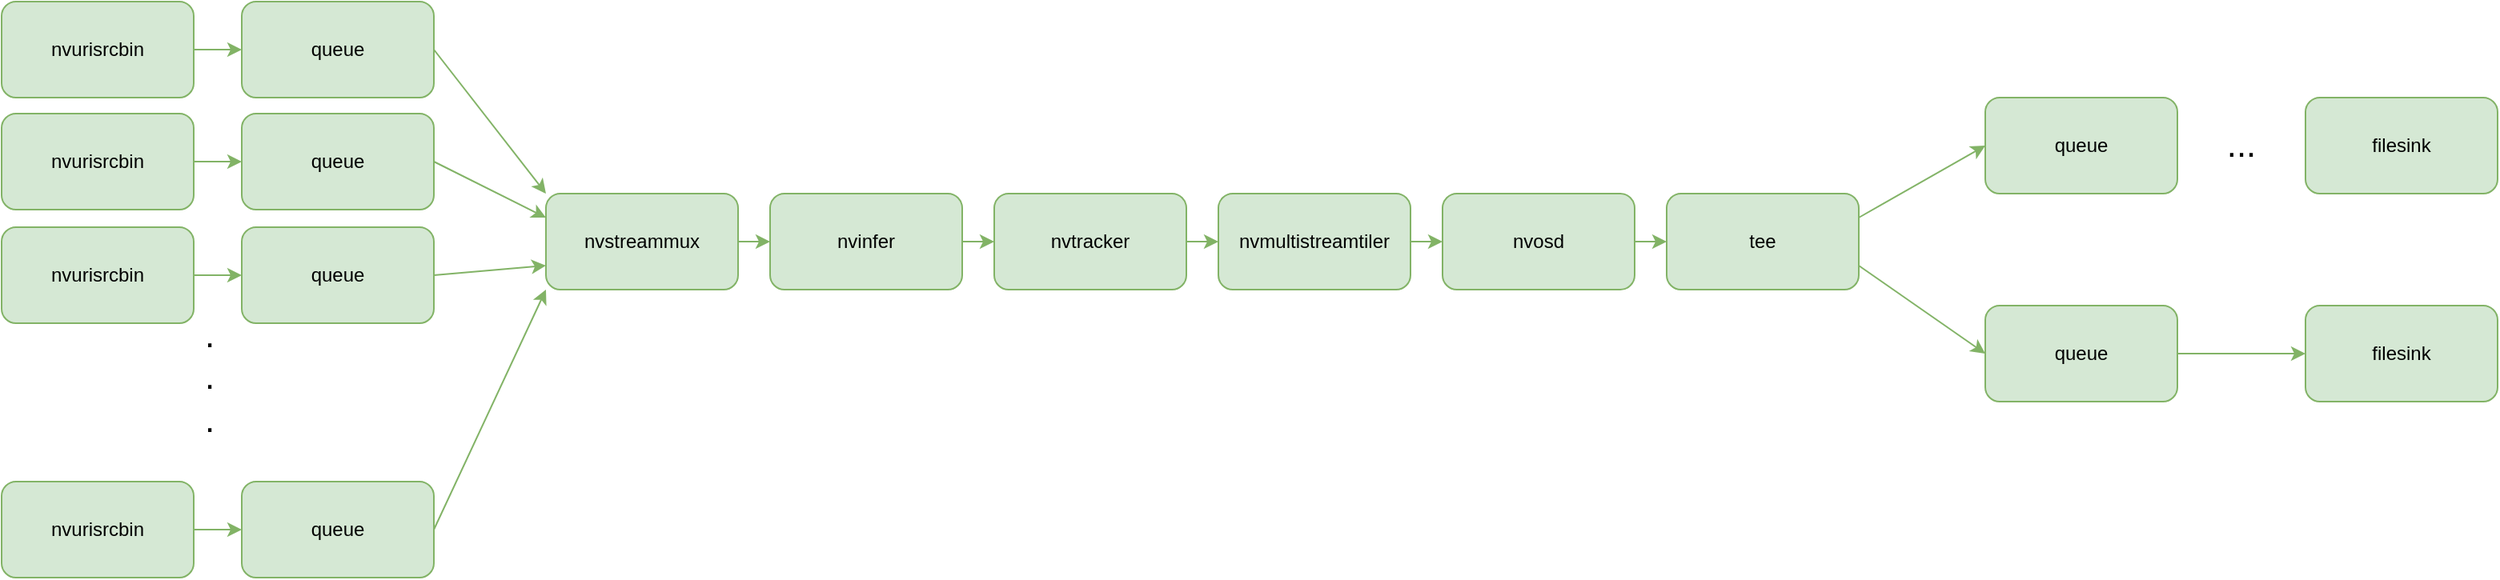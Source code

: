 <mxfile version="26.0.13">
  <diagram name="Page-1" id="-Sh_f1pxR6C-SZwm3D4O">
    <mxGraphModel dx="1295" dy="837" grid="1" gridSize="10" guides="1" tooltips="1" connect="1" arrows="1" fold="1" page="1" pageScale="1" pageWidth="1700" pageHeight="1100" math="0" shadow="0">
      <root>
        <mxCell id="0" />
        <mxCell id="1" parent="0" />
        <mxCell id="bV7FN9ZMzJkyV8n1XKku-1" value="nvurisrcbin" style="rounded=1;whiteSpace=wrap;html=1;fillColor=#d5e8d4;strokeColor=#82b366;" vertex="1" parent="1">
          <mxGeometry x="40" y="40" width="120" height="60" as="geometry" />
        </mxCell>
        <mxCell id="bV7FN9ZMzJkyV8n1XKku-2" value="queue" style="rounded=1;whiteSpace=wrap;html=1;fillColor=#d5e8d4;strokeColor=#82b366;" vertex="1" parent="1">
          <mxGeometry x="190" y="40" width="120" height="60" as="geometry" />
        </mxCell>
        <mxCell id="bV7FN9ZMzJkyV8n1XKku-3" value="" style="endArrow=classic;html=1;rounded=0;exitX=1;exitY=0.5;exitDx=0;exitDy=0;entryX=0;entryY=0.5;entryDx=0;entryDy=0;fillColor=#d5e8d4;strokeColor=#82b366;" edge="1" parent="1" source="bV7FN9ZMzJkyV8n1XKku-1" target="bV7FN9ZMzJkyV8n1XKku-2">
          <mxGeometry width="50" height="50" relative="1" as="geometry">
            <mxPoint x="400" y="460" as="sourcePoint" />
            <mxPoint x="450" y="410" as="targetPoint" />
          </mxGeometry>
        </mxCell>
        <mxCell id="bV7FN9ZMzJkyV8n1XKku-4" value="nvurisrcbin" style="rounded=1;whiteSpace=wrap;html=1;fillColor=#d5e8d4;strokeColor=#82b366;" vertex="1" parent="1">
          <mxGeometry x="40" y="110" width="120" height="60" as="geometry" />
        </mxCell>
        <mxCell id="bV7FN9ZMzJkyV8n1XKku-5" value="queue" style="rounded=1;whiteSpace=wrap;html=1;fillColor=#d5e8d4;strokeColor=#82b366;" vertex="1" parent="1">
          <mxGeometry x="190" y="110" width="120" height="60" as="geometry" />
        </mxCell>
        <mxCell id="bV7FN9ZMzJkyV8n1XKku-6" value="" style="endArrow=classic;html=1;rounded=0;exitX=1;exitY=0.5;exitDx=0;exitDy=0;entryX=0;entryY=0.5;entryDx=0;entryDy=0;fillColor=#d5e8d4;strokeColor=#82b366;" edge="1" parent="1" source="bV7FN9ZMzJkyV8n1XKku-4" target="bV7FN9ZMzJkyV8n1XKku-5">
          <mxGeometry width="50" height="50" relative="1" as="geometry">
            <mxPoint x="400" y="530" as="sourcePoint" />
            <mxPoint x="450" y="480" as="targetPoint" />
          </mxGeometry>
        </mxCell>
        <mxCell id="bV7FN9ZMzJkyV8n1XKku-7" value="nvurisrcbin" style="rounded=1;whiteSpace=wrap;html=1;fillColor=#d5e8d4;strokeColor=#82b366;" vertex="1" parent="1">
          <mxGeometry x="40" y="181" width="120" height="60" as="geometry" />
        </mxCell>
        <mxCell id="bV7FN9ZMzJkyV8n1XKku-8" value="queue" style="rounded=1;whiteSpace=wrap;html=1;fillColor=#d5e8d4;strokeColor=#82b366;" vertex="1" parent="1">
          <mxGeometry x="190" y="181" width="120" height="60" as="geometry" />
        </mxCell>
        <mxCell id="bV7FN9ZMzJkyV8n1XKku-9" value="" style="endArrow=classic;html=1;rounded=0;exitX=1;exitY=0.5;exitDx=0;exitDy=0;entryX=0;entryY=0.5;entryDx=0;entryDy=0;fillColor=#d5e8d4;strokeColor=#82b366;" edge="1" parent="1" source="bV7FN9ZMzJkyV8n1XKku-7" target="bV7FN9ZMzJkyV8n1XKku-8">
          <mxGeometry width="50" height="50" relative="1" as="geometry">
            <mxPoint x="400" y="601" as="sourcePoint" />
            <mxPoint x="450" y="551" as="targetPoint" />
          </mxGeometry>
        </mxCell>
        <mxCell id="bV7FN9ZMzJkyV8n1XKku-13" value="nvurisrcbin" style="rounded=1;whiteSpace=wrap;html=1;fillColor=#d5e8d4;strokeColor=#82b366;" vertex="1" parent="1">
          <mxGeometry x="40" y="340" width="120" height="60" as="geometry" />
        </mxCell>
        <mxCell id="bV7FN9ZMzJkyV8n1XKku-14" value="queue" style="rounded=1;whiteSpace=wrap;html=1;fillColor=#d5e8d4;strokeColor=#82b366;" vertex="1" parent="1">
          <mxGeometry x="190" y="340" width="120" height="60" as="geometry" />
        </mxCell>
        <mxCell id="bV7FN9ZMzJkyV8n1XKku-15" value="" style="endArrow=classic;html=1;rounded=0;exitX=1;exitY=0.5;exitDx=0;exitDy=0;entryX=0;entryY=0.5;entryDx=0;entryDy=0;fillColor=#d5e8d4;strokeColor=#82b366;" edge="1" parent="1" source="bV7FN9ZMzJkyV8n1XKku-13" target="bV7FN9ZMzJkyV8n1XKku-14">
          <mxGeometry width="50" height="50" relative="1" as="geometry">
            <mxPoint x="400" y="760" as="sourcePoint" />
            <mxPoint x="450" y="710" as="targetPoint" />
          </mxGeometry>
        </mxCell>
        <mxCell id="bV7FN9ZMzJkyV8n1XKku-16" value="nvstreammux" style="rounded=1;whiteSpace=wrap;html=1;fillColor=#d5e8d4;strokeColor=#82b366;" vertex="1" parent="1">
          <mxGeometry x="380" y="160" width="120" height="60" as="geometry" />
        </mxCell>
        <mxCell id="bV7FN9ZMzJkyV8n1XKku-18" value="" style="endArrow=classic;html=1;rounded=0;exitX=1;exitY=0.5;exitDx=0;exitDy=0;entryX=0;entryY=0;entryDx=0;entryDy=0;fillColor=#d5e8d4;strokeColor=#82b366;" edge="1" parent="1" source="bV7FN9ZMzJkyV8n1XKku-2" target="bV7FN9ZMzJkyV8n1XKku-16">
          <mxGeometry width="50" height="50" relative="1" as="geometry">
            <mxPoint x="400" y="460" as="sourcePoint" />
            <mxPoint x="450" y="410" as="targetPoint" />
          </mxGeometry>
        </mxCell>
        <mxCell id="bV7FN9ZMzJkyV8n1XKku-19" value="" style="endArrow=classic;html=1;rounded=0;exitX=1;exitY=0.5;exitDx=0;exitDy=0;entryX=0;entryY=0.25;entryDx=0;entryDy=0;fillColor=#d5e8d4;strokeColor=#82b366;" edge="1" parent="1" source="bV7FN9ZMzJkyV8n1XKku-5" target="bV7FN9ZMzJkyV8n1XKku-16">
          <mxGeometry width="50" height="50" relative="1" as="geometry">
            <mxPoint x="400" y="460" as="sourcePoint" />
            <mxPoint x="450" y="410" as="targetPoint" />
          </mxGeometry>
        </mxCell>
        <mxCell id="bV7FN9ZMzJkyV8n1XKku-20" value="" style="endArrow=classic;html=1;rounded=0;exitX=1;exitY=0.5;exitDx=0;exitDy=0;entryX=0;entryY=0.75;entryDx=0;entryDy=0;fillColor=#d5e8d4;strokeColor=#82b366;" edge="1" parent="1" source="bV7FN9ZMzJkyV8n1XKku-8" target="bV7FN9ZMzJkyV8n1XKku-16">
          <mxGeometry width="50" height="50" relative="1" as="geometry">
            <mxPoint x="400" y="460" as="sourcePoint" />
            <mxPoint x="450" y="410" as="targetPoint" />
          </mxGeometry>
        </mxCell>
        <mxCell id="bV7FN9ZMzJkyV8n1XKku-21" value="" style="endArrow=classic;html=1;rounded=0;exitX=1;exitY=0.5;exitDx=0;exitDy=0;fillColor=#d5e8d4;strokeColor=#82b366;" edge="1" parent="1" source="bV7FN9ZMzJkyV8n1XKku-14">
          <mxGeometry width="50" height="50" relative="1" as="geometry">
            <mxPoint x="400" y="460" as="sourcePoint" />
            <mxPoint x="380" y="220" as="targetPoint" />
          </mxGeometry>
        </mxCell>
        <mxCell id="bV7FN9ZMzJkyV8n1XKku-22" value="nvinfer" style="rounded=1;whiteSpace=wrap;html=1;fillColor=#d5e8d4;strokeColor=#82b366;" vertex="1" parent="1">
          <mxGeometry x="520" y="160" width="120" height="60" as="geometry" />
        </mxCell>
        <mxCell id="bV7FN9ZMzJkyV8n1XKku-23" value="nvtracker" style="rounded=1;whiteSpace=wrap;html=1;fillColor=#d5e8d4;strokeColor=#82b366;" vertex="1" parent="1">
          <mxGeometry x="660" y="160" width="120" height="60" as="geometry" />
        </mxCell>
        <mxCell id="bV7FN9ZMzJkyV8n1XKku-24" value="nvmultistreamtiler" style="rounded=1;whiteSpace=wrap;html=1;fillColor=#d5e8d4;strokeColor=#82b366;" vertex="1" parent="1">
          <mxGeometry x="800" y="160" width="120" height="60" as="geometry" />
        </mxCell>
        <mxCell id="bV7FN9ZMzJkyV8n1XKku-25" value="nvosd" style="rounded=1;whiteSpace=wrap;html=1;fillColor=#d5e8d4;strokeColor=#82b366;" vertex="1" parent="1">
          <mxGeometry x="940" y="160" width="120" height="60" as="geometry" />
        </mxCell>
        <mxCell id="bV7FN9ZMzJkyV8n1XKku-26" value="tee" style="rounded=1;whiteSpace=wrap;html=1;fillColor=#d5e8d4;strokeColor=#82b366;" vertex="1" parent="1">
          <mxGeometry x="1080" y="160" width="120" height="60" as="geometry" />
        </mxCell>
        <mxCell id="bV7FN9ZMzJkyV8n1XKku-27" value="queue" style="rounded=1;whiteSpace=wrap;html=1;fillColor=#d5e8d4;strokeColor=#82b366;" vertex="1" parent="1">
          <mxGeometry x="1279" y="100" width="120" height="60" as="geometry" />
        </mxCell>
        <mxCell id="bV7FN9ZMzJkyV8n1XKku-28" value="filesink" style="rounded=1;whiteSpace=wrap;html=1;fillColor=#d5e8d4;strokeColor=#82b366;" vertex="1" parent="1">
          <mxGeometry x="1479" y="100" width="120" height="60" as="geometry" />
        </mxCell>
        <mxCell id="bV7FN9ZMzJkyV8n1XKku-29" value="queue" style="rounded=1;whiteSpace=wrap;html=1;fillColor=#d5e8d4;strokeColor=#82b366;" vertex="1" parent="1">
          <mxGeometry x="1279" y="230" width="120" height="60" as="geometry" />
        </mxCell>
        <mxCell id="bV7FN9ZMzJkyV8n1XKku-30" value="filesink" style="rounded=1;whiteSpace=wrap;html=1;fillColor=#d5e8d4;strokeColor=#82b366;" vertex="1" parent="1">
          <mxGeometry x="1479" y="230" width="120" height="60" as="geometry" />
        </mxCell>
        <mxCell id="bV7FN9ZMzJkyV8n1XKku-31" value="&lt;font style=&quot;font-size: 22px;&quot;&gt;...&lt;/font&gt;" style="text;html=1;align=center;verticalAlign=middle;whiteSpace=wrap;rounded=0;" vertex="1" parent="1">
          <mxGeometry x="1409" y="115" width="60" height="30" as="geometry" />
        </mxCell>
        <mxCell id="bV7FN9ZMzJkyV8n1XKku-32" value="" style="endArrow=classic;html=1;rounded=0;exitX=1;exitY=0.5;exitDx=0;exitDy=0;entryX=0;entryY=0.5;entryDx=0;entryDy=0;fillColor=#d5e8d4;strokeColor=#82b366;" edge="1" parent="1" source="bV7FN9ZMzJkyV8n1XKku-29" target="bV7FN9ZMzJkyV8n1XKku-30">
          <mxGeometry width="50" height="50" relative="1" as="geometry">
            <mxPoint x="1199" y="460" as="sourcePoint" />
            <mxPoint x="1249" y="410" as="targetPoint" />
          </mxGeometry>
        </mxCell>
        <mxCell id="bV7FN9ZMzJkyV8n1XKku-33" value="" style="endArrow=classic;html=1;rounded=0;exitX=1;exitY=0.75;exitDx=0;exitDy=0;entryX=0;entryY=0.5;entryDx=0;entryDy=0;fillColor=#d5e8d4;strokeColor=#82b366;" edge="1" parent="1" source="bV7FN9ZMzJkyV8n1XKku-26" target="bV7FN9ZMzJkyV8n1XKku-29">
          <mxGeometry width="50" height="50" relative="1" as="geometry">
            <mxPoint x="1150" y="460" as="sourcePoint" />
            <mxPoint x="1200" y="410" as="targetPoint" />
          </mxGeometry>
        </mxCell>
        <mxCell id="bV7FN9ZMzJkyV8n1XKku-34" value="" style="endArrow=classic;html=1;rounded=0;exitX=1;exitY=0.25;exitDx=0;exitDy=0;entryX=0;entryY=0.5;entryDx=0;entryDy=0;fillColor=#d5e8d4;strokeColor=#82b366;" edge="1" parent="1" source="bV7FN9ZMzJkyV8n1XKku-26" target="bV7FN9ZMzJkyV8n1XKku-27">
          <mxGeometry width="50" height="50" relative="1" as="geometry">
            <mxPoint x="1150" y="460" as="sourcePoint" />
            <mxPoint x="1200" y="410" as="targetPoint" />
          </mxGeometry>
        </mxCell>
        <mxCell id="bV7FN9ZMzJkyV8n1XKku-35" value="" style="endArrow=classic;html=1;rounded=0;exitX=1;exitY=0.5;exitDx=0;exitDy=0;entryX=0;entryY=0.5;entryDx=0;entryDy=0;fillColor=#d5e8d4;strokeColor=#82b366;" edge="1" parent="1" source="bV7FN9ZMzJkyV8n1XKku-16" target="bV7FN9ZMzJkyV8n1XKku-22">
          <mxGeometry width="50" height="50" relative="1" as="geometry">
            <mxPoint x="520" y="460" as="sourcePoint" />
            <mxPoint x="570" y="410" as="targetPoint" />
          </mxGeometry>
        </mxCell>
        <mxCell id="bV7FN9ZMzJkyV8n1XKku-36" value="" style="endArrow=classic;html=1;rounded=0;exitX=1;exitY=0.5;exitDx=0;exitDy=0;entryX=0;entryY=0.5;entryDx=0;entryDy=0;fillColor=#d5e8d4;strokeColor=#82b366;" edge="1" parent="1" source="bV7FN9ZMzJkyV8n1XKku-22" target="bV7FN9ZMzJkyV8n1XKku-23">
          <mxGeometry width="50" height="50" relative="1" as="geometry">
            <mxPoint x="520" y="460" as="sourcePoint" />
            <mxPoint x="570" y="410" as="targetPoint" />
          </mxGeometry>
        </mxCell>
        <mxCell id="bV7FN9ZMzJkyV8n1XKku-37" value="" style="endArrow=classic;html=1;rounded=0;exitX=1;exitY=0.5;exitDx=0;exitDy=0;entryX=0;entryY=0.5;entryDx=0;entryDy=0;fillColor=#d5e8d4;strokeColor=#82b366;" edge="1" parent="1" source="bV7FN9ZMzJkyV8n1XKku-23" target="bV7FN9ZMzJkyV8n1XKku-24">
          <mxGeometry width="50" height="50" relative="1" as="geometry">
            <mxPoint x="520" y="460" as="sourcePoint" />
            <mxPoint x="570" y="410" as="targetPoint" />
          </mxGeometry>
        </mxCell>
        <mxCell id="bV7FN9ZMzJkyV8n1XKku-38" value="" style="endArrow=classic;html=1;rounded=0;entryX=0;entryY=0.5;entryDx=0;entryDy=0;exitX=1;exitY=0.5;exitDx=0;exitDy=0;fillColor=#d5e8d4;strokeColor=#82b366;" edge="1" parent="1" source="bV7FN9ZMzJkyV8n1XKku-24" target="bV7FN9ZMzJkyV8n1XKku-25">
          <mxGeometry width="50" height="50" relative="1" as="geometry">
            <mxPoint x="520" y="460" as="sourcePoint" />
            <mxPoint x="570" y="410" as="targetPoint" />
          </mxGeometry>
        </mxCell>
        <mxCell id="bV7FN9ZMzJkyV8n1XKku-39" value="" style="endArrow=classic;html=1;rounded=0;entryX=0;entryY=0.5;entryDx=0;entryDy=0;exitX=1;exitY=0.5;exitDx=0;exitDy=0;fillColor=#d5e8d4;strokeColor=#82b366;" edge="1" parent="1" source="bV7FN9ZMzJkyV8n1XKku-25" target="bV7FN9ZMzJkyV8n1XKku-26">
          <mxGeometry width="50" height="50" relative="1" as="geometry">
            <mxPoint x="520" y="460" as="sourcePoint" />
            <mxPoint x="570" y="410" as="targetPoint" />
          </mxGeometry>
        </mxCell>
        <mxCell id="bV7FN9ZMzJkyV8n1XKku-40" value="&lt;div&gt;&lt;font style=&quot;font-size: 22px;&quot;&gt;.&lt;/font&gt;&lt;/div&gt;&lt;div&gt;&lt;font style=&quot;font-size: 22px;&quot;&gt;.&lt;/font&gt;&lt;/div&gt;&lt;div&gt;&lt;font style=&quot;font-size: 22px;&quot;&gt;.&lt;/font&gt;&lt;/div&gt;" style="text;html=1;align=center;verticalAlign=middle;whiteSpace=wrap;rounded=0;" vertex="1" parent="1">
          <mxGeometry x="140" y="260" width="60" height="30" as="geometry" />
        </mxCell>
      </root>
    </mxGraphModel>
  </diagram>
</mxfile>

